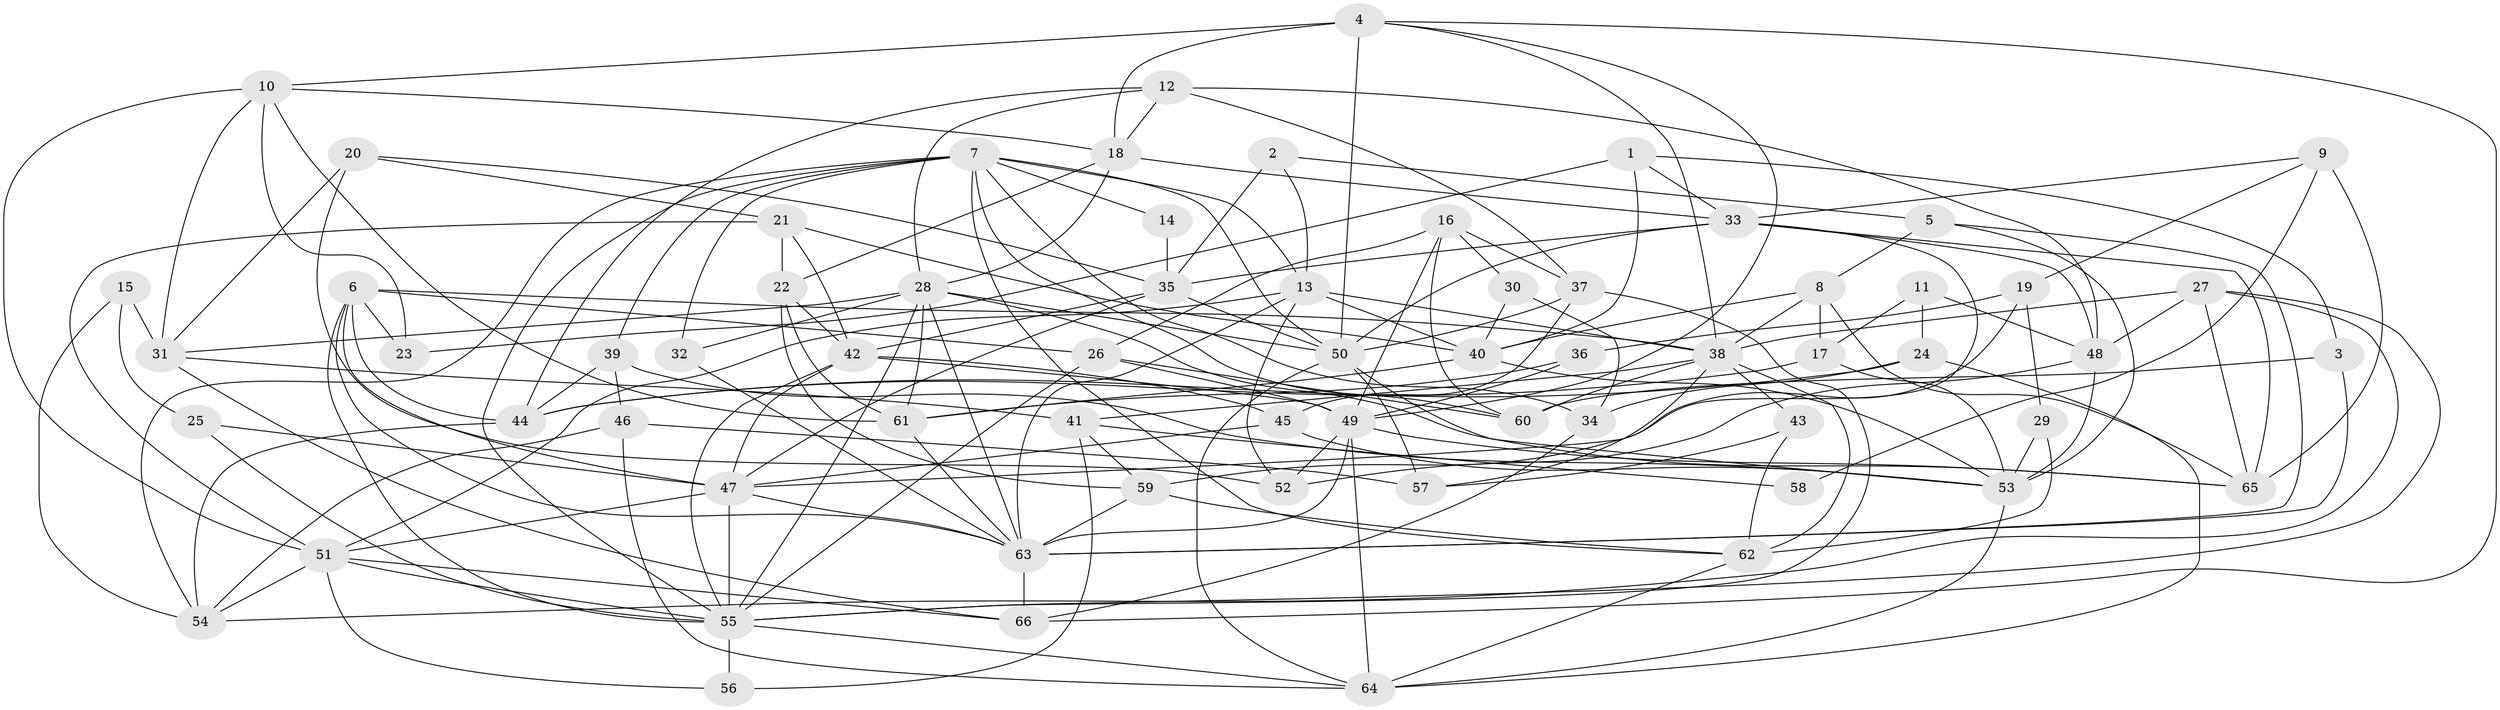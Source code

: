 // original degree distribution, {3: 0.31297709923664124, 2: 0.11450381679389313, 7: 0.03816793893129771, 4: 0.2595419847328244, 5: 0.183206106870229, 9: 0.015267175572519083, 6: 0.06870229007633588, 8: 0.007633587786259542}
// Generated by graph-tools (version 1.1) at 2025/02/03/09/25 03:02:04]
// undirected, 66 vertices, 179 edges
graph export_dot {
graph [start="1"]
  node [color=gray90,style=filled];
  1;
  2;
  3;
  4;
  5;
  6;
  7;
  8;
  9;
  10;
  11;
  12;
  13;
  14;
  15;
  16;
  17;
  18;
  19;
  20;
  21;
  22;
  23;
  24;
  25;
  26;
  27;
  28;
  29;
  30;
  31;
  32;
  33;
  34;
  35;
  36;
  37;
  38;
  39;
  40;
  41;
  42;
  43;
  44;
  45;
  46;
  47;
  48;
  49;
  50;
  51;
  52;
  53;
  54;
  55;
  56;
  57;
  58;
  59;
  60;
  61;
  62;
  63;
  64;
  65;
  66;
  1 -- 3 [weight=1.0];
  1 -- 23 [weight=1.0];
  1 -- 33 [weight=1.0];
  1 -- 40 [weight=1.0];
  2 -- 5 [weight=1.0];
  2 -- 13 [weight=1.0];
  2 -- 35 [weight=1.0];
  3 -- 60 [weight=1.0];
  3 -- 63 [weight=1.0];
  4 -- 10 [weight=1.0];
  4 -- 18 [weight=1.0];
  4 -- 38 [weight=1.0];
  4 -- 49 [weight=1.0];
  4 -- 50 [weight=2.0];
  4 -- 66 [weight=1.0];
  5 -- 8 [weight=1.0];
  5 -- 53 [weight=1.0];
  5 -- 63 [weight=1.0];
  6 -- 23 [weight=1.0];
  6 -- 26 [weight=2.0];
  6 -- 38 [weight=1.0];
  6 -- 44 [weight=1.0];
  6 -- 47 [weight=1.0];
  6 -- 55 [weight=1.0];
  6 -- 63 [weight=1.0];
  7 -- 13 [weight=1.0];
  7 -- 14 [weight=2.0];
  7 -- 32 [weight=1.0];
  7 -- 34 [weight=1.0];
  7 -- 39 [weight=1.0];
  7 -- 50 [weight=1.0];
  7 -- 54 [weight=1.0];
  7 -- 55 [weight=1.0];
  7 -- 60 [weight=1.0];
  7 -- 62 [weight=1.0];
  8 -- 17 [weight=1.0];
  8 -- 38 [weight=1.0];
  8 -- 40 [weight=1.0];
  8 -- 65 [weight=1.0];
  9 -- 19 [weight=1.0];
  9 -- 33 [weight=1.0];
  9 -- 58 [weight=1.0];
  9 -- 65 [weight=2.0];
  10 -- 18 [weight=1.0];
  10 -- 23 [weight=1.0];
  10 -- 31 [weight=1.0];
  10 -- 51 [weight=1.0];
  10 -- 61 [weight=1.0];
  11 -- 17 [weight=1.0];
  11 -- 24 [weight=1.0];
  11 -- 48 [weight=1.0];
  12 -- 18 [weight=1.0];
  12 -- 28 [weight=1.0];
  12 -- 37 [weight=1.0];
  12 -- 44 [weight=1.0];
  12 -- 48 [weight=1.0];
  13 -- 38 [weight=2.0];
  13 -- 40 [weight=1.0];
  13 -- 51 [weight=1.0];
  13 -- 52 [weight=1.0];
  13 -- 63 [weight=1.0];
  14 -- 35 [weight=1.0];
  15 -- 25 [weight=1.0];
  15 -- 31 [weight=1.0];
  15 -- 54 [weight=1.0];
  16 -- 26 [weight=1.0];
  16 -- 30 [weight=1.0];
  16 -- 37 [weight=1.0];
  16 -- 49 [weight=1.0];
  16 -- 60 [weight=1.0];
  17 -- 44 [weight=1.0];
  17 -- 53 [weight=1.0];
  18 -- 22 [weight=1.0];
  18 -- 28 [weight=1.0];
  18 -- 33 [weight=1.0];
  19 -- 29 [weight=1.0];
  19 -- 36 [weight=1.0];
  19 -- 47 [weight=1.0];
  20 -- 21 [weight=1.0];
  20 -- 31 [weight=2.0];
  20 -- 35 [weight=1.0];
  20 -- 52 [weight=1.0];
  21 -- 22 [weight=1.0];
  21 -- 40 [weight=1.0];
  21 -- 42 [weight=1.0];
  21 -- 51 [weight=1.0];
  22 -- 42 [weight=1.0];
  22 -- 59 [weight=1.0];
  22 -- 61 [weight=1.0];
  24 -- 34 [weight=1.0];
  24 -- 44 [weight=1.0];
  24 -- 64 [weight=1.0];
  25 -- 47 [weight=2.0];
  25 -- 55 [weight=1.0];
  26 -- 49 [weight=1.0];
  26 -- 55 [weight=2.0];
  26 -- 60 [weight=1.0];
  27 -- 38 [weight=1.0];
  27 -- 48 [weight=1.0];
  27 -- 54 [weight=1.0];
  27 -- 55 [weight=1.0];
  27 -- 65 [weight=1.0];
  28 -- 31 [weight=1.0];
  28 -- 32 [weight=1.0];
  28 -- 50 [weight=1.0];
  28 -- 55 [weight=1.0];
  28 -- 61 [weight=1.0];
  28 -- 63 [weight=1.0];
  28 -- 65 [weight=2.0];
  29 -- 53 [weight=1.0];
  29 -- 62 [weight=1.0];
  30 -- 34 [weight=1.0];
  30 -- 40 [weight=1.0];
  31 -- 41 [weight=1.0];
  31 -- 66 [weight=1.0];
  32 -- 63 [weight=1.0];
  33 -- 35 [weight=1.0];
  33 -- 48 [weight=2.0];
  33 -- 50 [weight=1.0];
  33 -- 59 [weight=1.0];
  33 -- 65 [weight=1.0];
  34 -- 66 [weight=1.0];
  35 -- 42 [weight=1.0];
  35 -- 47 [weight=1.0];
  35 -- 50 [weight=1.0];
  36 -- 49 [weight=1.0];
  36 -- 61 [weight=1.0];
  37 -- 45 [weight=1.0];
  37 -- 50 [weight=1.0];
  37 -- 55 [weight=1.0];
  38 -- 41 [weight=1.0];
  38 -- 43 [weight=1.0];
  38 -- 57 [weight=2.0];
  38 -- 60 [weight=2.0];
  38 -- 62 [weight=1.0];
  39 -- 44 [weight=1.0];
  39 -- 46 [weight=1.0];
  39 -- 53 [weight=1.0];
  40 -- 53 [weight=1.0];
  40 -- 61 [weight=1.0];
  41 -- 56 [weight=1.0];
  41 -- 58 [weight=1.0];
  41 -- 59 [weight=1.0];
  42 -- 45 [weight=1.0];
  42 -- 47 [weight=1.0];
  42 -- 49 [weight=1.0];
  42 -- 55 [weight=1.0];
  43 -- 57 [weight=1.0];
  43 -- 62 [weight=2.0];
  44 -- 54 [weight=1.0];
  45 -- 47 [weight=1.0];
  45 -- 53 [weight=1.0];
  46 -- 54 [weight=1.0];
  46 -- 57 [weight=1.0];
  46 -- 64 [weight=1.0];
  47 -- 51 [weight=1.0];
  47 -- 55 [weight=1.0];
  47 -- 63 [weight=1.0];
  48 -- 52 [weight=1.0];
  48 -- 53 [weight=1.0];
  49 -- 52 [weight=1.0];
  49 -- 63 [weight=1.0];
  49 -- 64 [weight=1.0];
  49 -- 65 [weight=1.0];
  50 -- 53 [weight=1.0];
  50 -- 57 [weight=1.0];
  50 -- 64 [weight=1.0];
  51 -- 54 [weight=1.0];
  51 -- 55 [weight=2.0];
  51 -- 56 [weight=1.0];
  51 -- 66 [weight=1.0];
  53 -- 64 [weight=1.0];
  55 -- 56 [weight=1.0];
  55 -- 64 [weight=1.0];
  59 -- 62 [weight=1.0];
  59 -- 63 [weight=1.0];
  61 -- 63 [weight=1.0];
  62 -- 64 [weight=1.0];
  63 -- 66 [weight=1.0];
}
